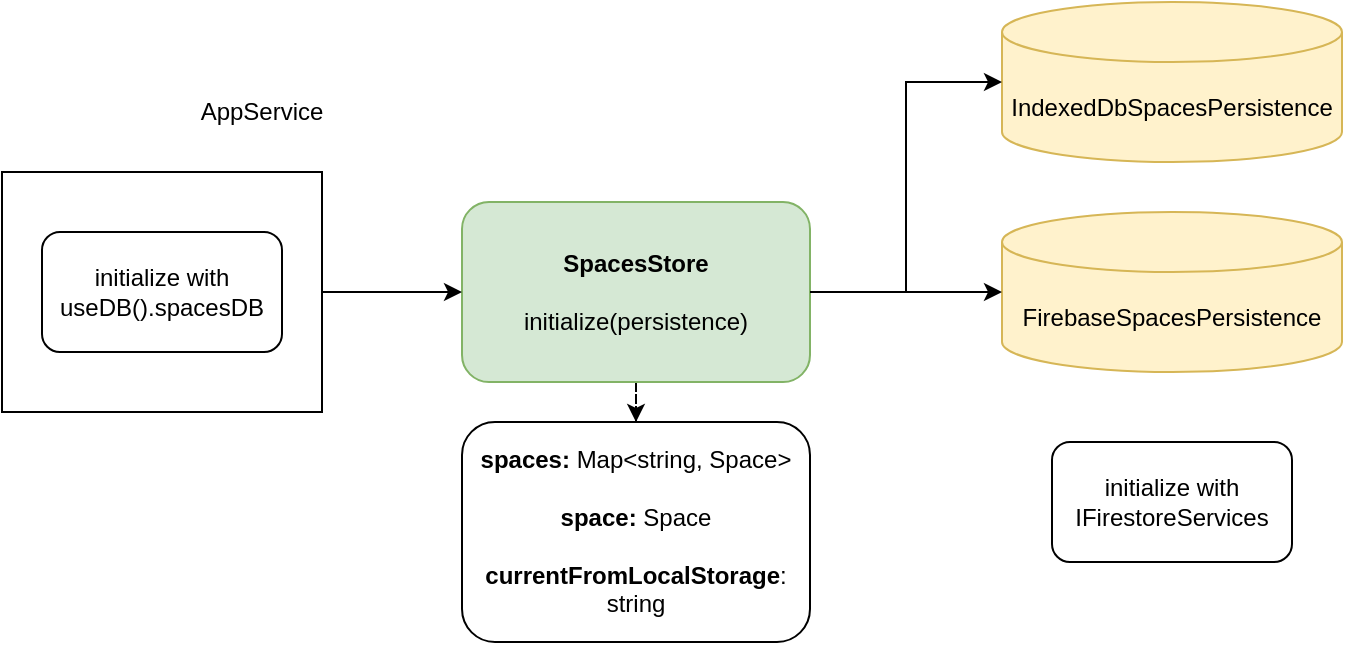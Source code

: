 <mxfile version="28.0.2">
  <diagram name="Seite-1" id="j2rsZWHjF2LK3IaVKoLt">
    <mxGraphModel dx="1687" dy="1126" grid="1" gridSize="10" guides="1" tooltips="1" connect="1" arrows="1" fold="1" page="1" pageScale="1" pageWidth="827" pageHeight="1169" math="0" shadow="0">
      <root>
        <mxCell id="0" />
        <mxCell id="1" parent="0" />
        <mxCell id="JqThh1k-Lj8XiByJB2Hw-11" style="edgeStyle=orthogonalEdgeStyle;rounded=0;orthogonalLoop=1;jettySize=auto;html=1;dashed=1;startArrow=none;startFill=0;" edge="1" parent="1" source="JqThh1k-Lj8XiByJB2Hw-1" target="JqThh1k-Lj8XiByJB2Hw-10">
          <mxGeometry relative="1" as="geometry" />
        </mxCell>
        <mxCell id="JqThh1k-Lj8XiByJB2Hw-1" value="&lt;b&gt;SpacesStore&lt;/b&gt;&lt;div&gt;&lt;br&gt;&lt;/div&gt;&lt;div&gt;initialize(persistence)&lt;/div&gt;" style="rounded=1;whiteSpace=wrap;html=1;fillColor=#d5e8d4;strokeColor=#82b366;" vertex="1" parent="1">
          <mxGeometry x="310" y="160" width="174" height="90" as="geometry" />
        </mxCell>
        <mxCell id="JqThh1k-Lj8XiByJB2Hw-2" value="FirebaseSpacesPersistence" style="shape=cylinder3;whiteSpace=wrap;html=1;boundedLbl=1;backgroundOutline=1;size=15;fillColor=#fff2cc;strokeColor=#d6b656;" vertex="1" parent="1">
          <mxGeometry x="580" y="165" width="170" height="80" as="geometry" />
        </mxCell>
        <mxCell id="JqThh1k-Lj8XiByJB2Hw-3" style="edgeStyle=orthogonalEdgeStyle;rounded=0;orthogonalLoop=1;jettySize=auto;html=1;entryX=0;entryY=0.5;entryDx=0;entryDy=0;entryPerimeter=0;" edge="1" parent="1" source="JqThh1k-Lj8XiByJB2Hw-1" target="JqThh1k-Lj8XiByJB2Hw-2">
          <mxGeometry relative="1" as="geometry" />
        </mxCell>
        <mxCell id="JqThh1k-Lj8XiByJB2Hw-4" value="IndexedDbSpacesPersistence" style="shape=cylinder3;whiteSpace=wrap;html=1;boundedLbl=1;backgroundOutline=1;size=15;fillColor=#fff2cc;strokeColor=#d6b656;" vertex="1" parent="1">
          <mxGeometry x="580" y="60" width="170" height="80" as="geometry" />
        </mxCell>
        <mxCell id="JqThh1k-Lj8XiByJB2Hw-5" style="edgeStyle=orthogonalEdgeStyle;rounded=0;orthogonalLoop=1;jettySize=auto;html=1;entryX=0;entryY=0.5;entryDx=0;entryDy=0;entryPerimeter=0;" edge="1" parent="1" source="JqThh1k-Lj8XiByJB2Hw-1" target="JqThh1k-Lj8XiByJB2Hw-4">
          <mxGeometry relative="1" as="geometry" />
        </mxCell>
        <mxCell id="JqThh1k-Lj8XiByJB2Hw-8" style="edgeStyle=orthogonalEdgeStyle;rounded=0;orthogonalLoop=1;jettySize=auto;html=1;entryX=0;entryY=0.5;entryDx=0;entryDy=0;" edge="1" parent="1" source="JqThh1k-Lj8XiByJB2Hw-6" target="JqThh1k-Lj8XiByJB2Hw-1">
          <mxGeometry relative="1" as="geometry" />
        </mxCell>
        <mxCell id="JqThh1k-Lj8XiByJB2Hw-6" value="" style="rounded=0;whiteSpace=wrap;html=1;align=center;" vertex="1" parent="1">
          <mxGeometry x="80" y="145" width="160" height="120" as="geometry" />
        </mxCell>
        <mxCell id="JqThh1k-Lj8XiByJB2Hw-7" value="AppService" style="text;html=1;align=center;verticalAlign=middle;whiteSpace=wrap;rounded=0;" vertex="1" parent="1">
          <mxGeometry x="180" y="100" width="60" height="30" as="geometry" />
        </mxCell>
        <mxCell id="JqThh1k-Lj8XiByJB2Hw-9" value="&lt;div&gt;initialize with&lt;/div&gt;useDB().spacesDB" style="rounded=1;whiteSpace=wrap;html=1;" vertex="1" parent="1">
          <mxGeometry x="100" y="175" width="120" height="60" as="geometry" />
        </mxCell>
        <mxCell id="JqThh1k-Lj8XiByJB2Hw-10" value="&lt;b&gt;spaces: &lt;/b&gt;Map&amp;lt;string, Space&amp;gt;&lt;br&gt;&lt;br&gt;&lt;b&gt;space: &lt;/b&gt;Space&lt;div&gt;&lt;br&gt;&lt;/div&gt;&lt;div&gt;&lt;b&gt;currentFromLocalStorage&lt;/b&gt;: string&lt;/div&gt;" style="rounded=1;whiteSpace=wrap;html=1;" vertex="1" parent="1">
          <mxGeometry x="310" y="270" width="174" height="110" as="geometry" />
        </mxCell>
        <mxCell id="JqThh1k-Lj8XiByJB2Hw-12" value="&lt;div&gt;initialize with&lt;/div&gt;IFirestoreServices" style="rounded=1;whiteSpace=wrap;html=1;" vertex="1" parent="1">
          <mxGeometry x="605" y="280" width="120" height="60" as="geometry" />
        </mxCell>
      </root>
    </mxGraphModel>
  </diagram>
</mxfile>
